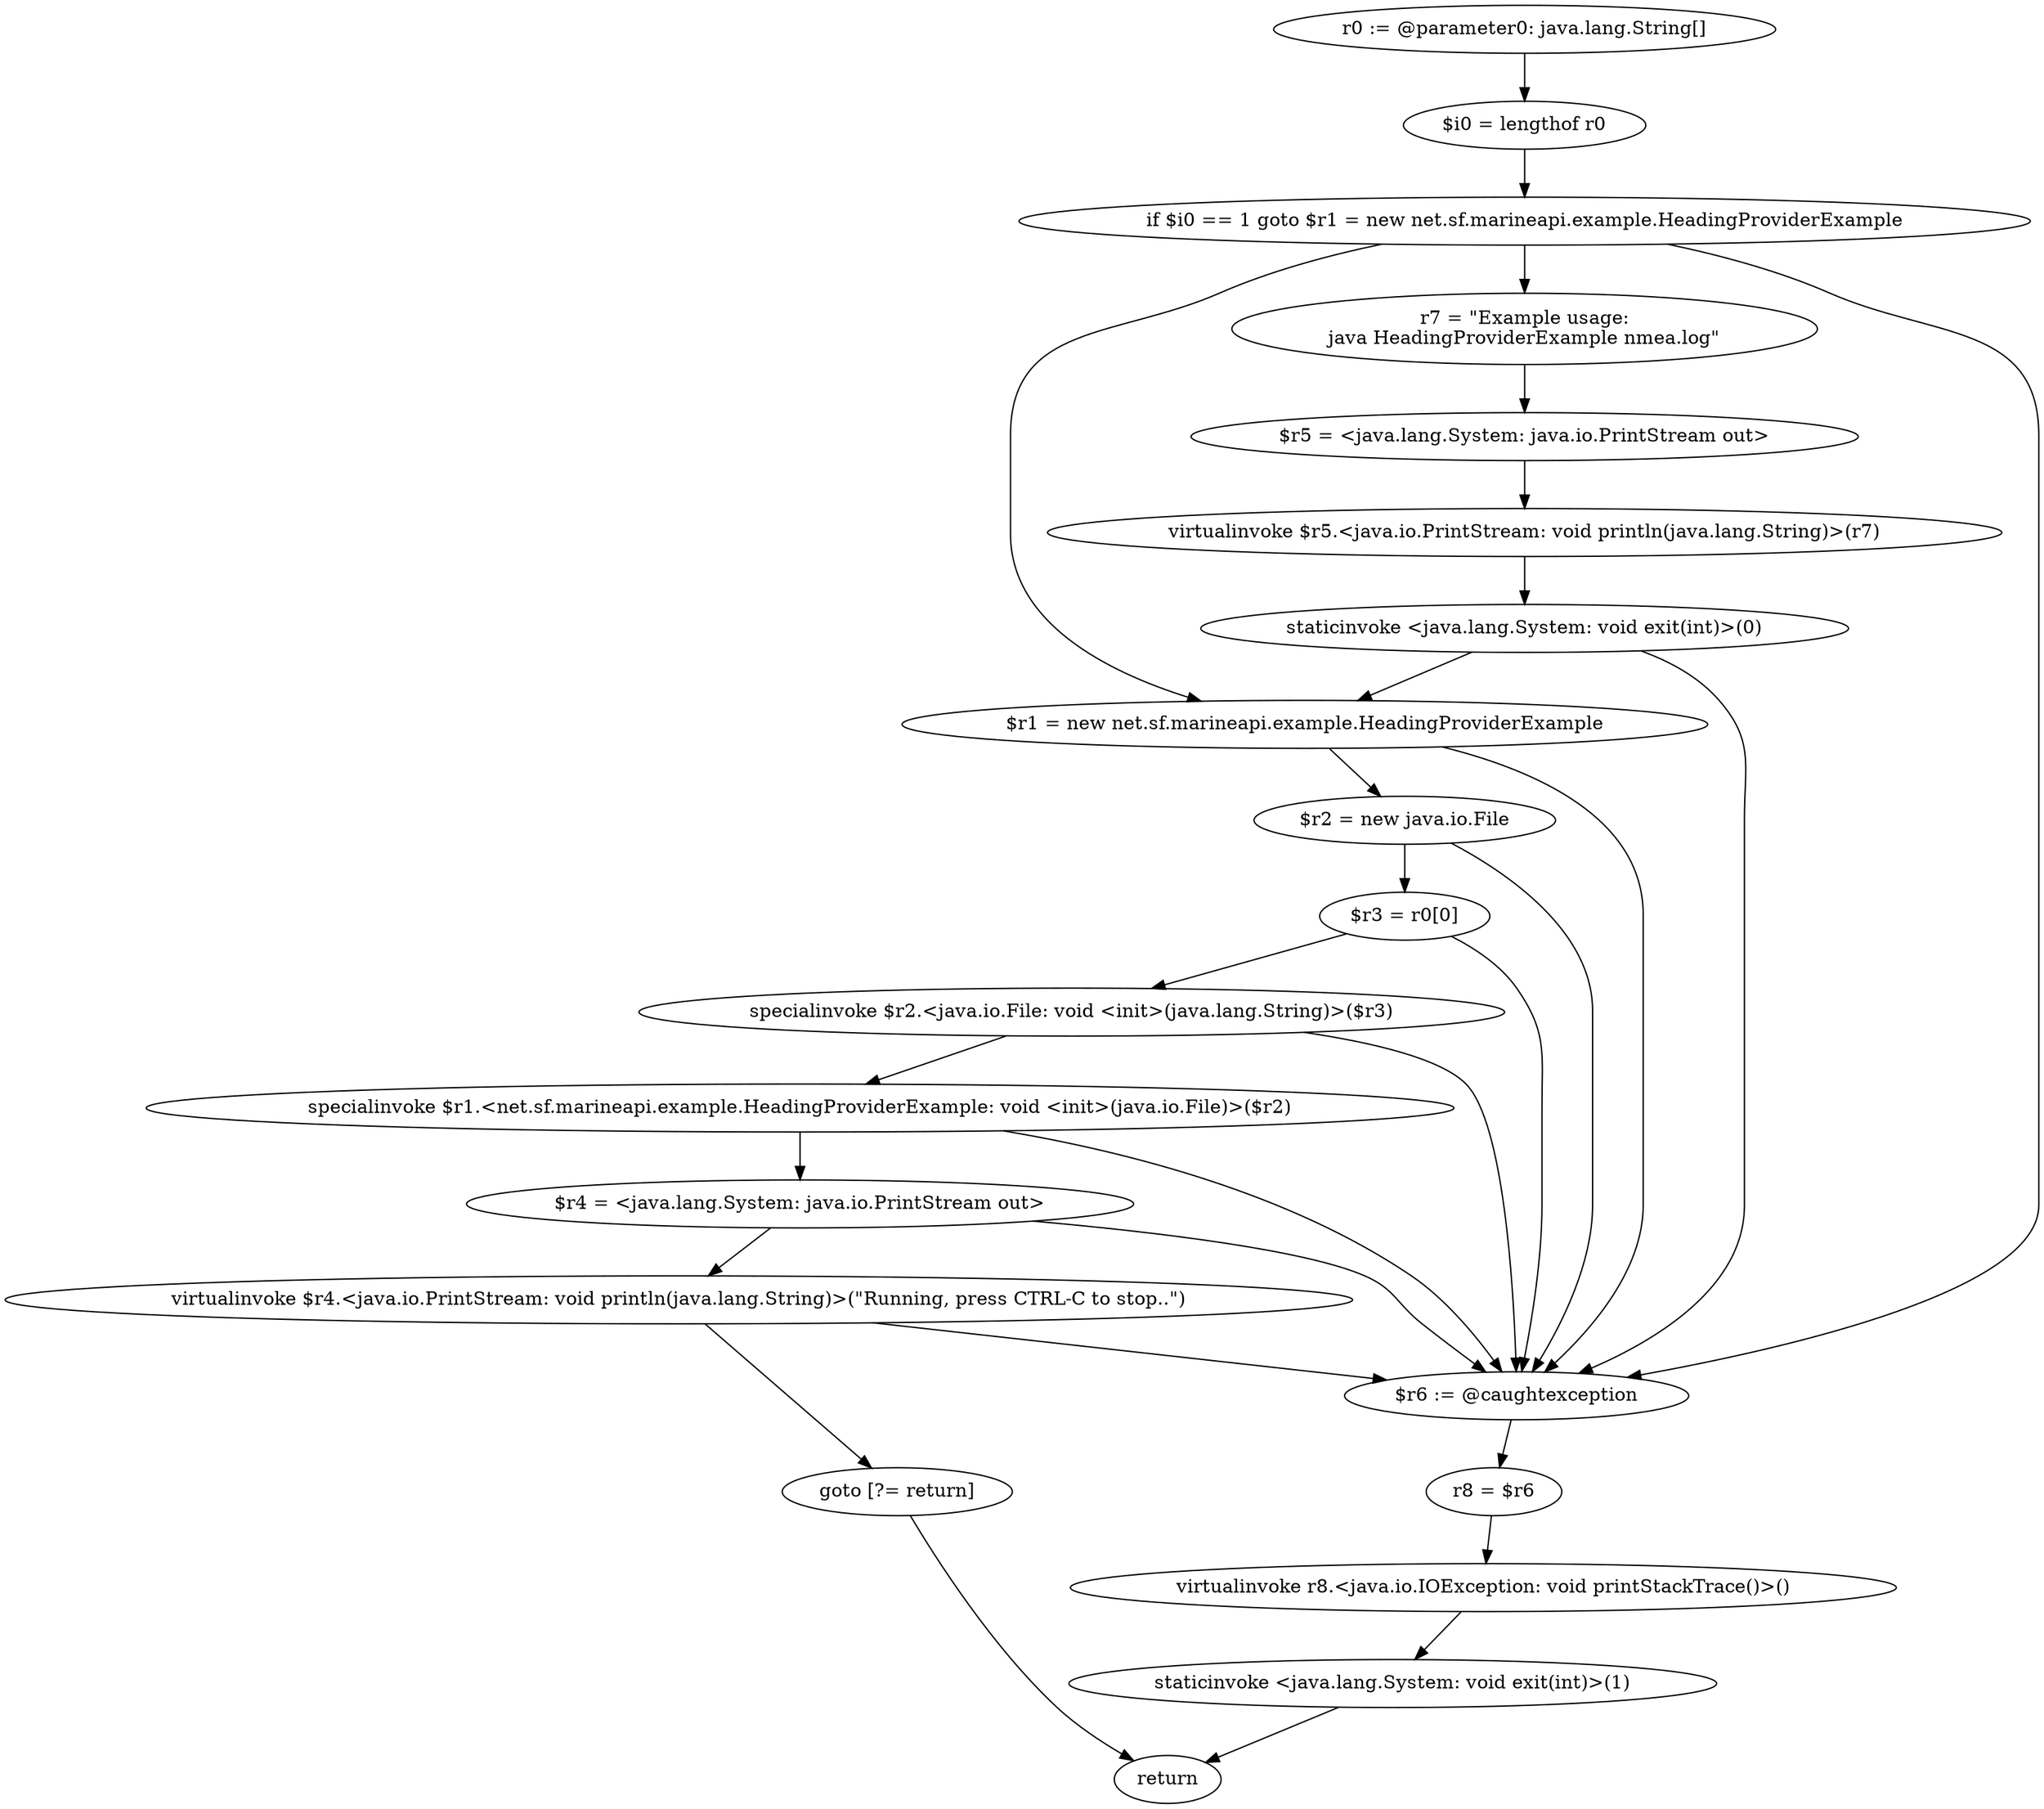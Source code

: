 digraph "unitGraph" {
    "r0 := @parameter0: java.lang.String[]"
    "$i0 = lengthof r0"
    "if $i0 == 1 goto $r1 = new net.sf.marineapi.example.HeadingProviderExample"
    "r7 = \"Example usage:\njava HeadingProviderExample nmea.log\""
    "$r5 = <java.lang.System: java.io.PrintStream out>"
    "virtualinvoke $r5.<java.io.PrintStream: void println(java.lang.String)>(r7)"
    "staticinvoke <java.lang.System: void exit(int)>(0)"
    "$r1 = new net.sf.marineapi.example.HeadingProviderExample"
    "$r2 = new java.io.File"
    "$r3 = r0[0]"
    "specialinvoke $r2.<java.io.File: void <init>(java.lang.String)>($r3)"
    "specialinvoke $r1.<net.sf.marineapi.example.HeadingProviderExample: void <init>(java.io.File)>($r2)"
    "$r4 = <java.lang.System: java.io.PrintStream out>"
    "virtualinvoke $r4.<java.io.PrintStream: void println(java.lang.String)>(\"Running, press CTRL-C to stop..\")"
    "goto [?= return]"
    "$r6 := @caughtexception"
    "r8 = $r6"
    "virtualinvoke r8.<java.io.IOException: void printStackTrace()>()"
    "staticinvoke <java.lang.System: void exit(int)>(1)"
    "return"
    "r0 := @parameter0: java.lang.String[]"->"$i0 = lengthof r0";
    "$i0 = lengthof r0"->"if $i0 == 1 goto $r1 = new net.sf.marineapi.example.HeadingProviderExample";
    "if $i0 == 1 goto $r1 = new net.sf.marineapi.example.HeadingProviderExample"->"r7 = \"Example usage:\njava HeadingProviderExample nmea.log\"";
    "if $i0 == 1 goto $r1 = new net.sf.marineapi.example.HeadingProviderExample"->"$r1 = new net.sf.marineapi.example.HeadingProviderExample";
    "if $i0 == 1 goto $r1 = new net.sf.marineapi.example.HeadingProviderExample"->"$r6 := @caughtexception";
    "r7 = \"Example usage:\njava HeadingProviderExample nmea.log\""->"$r5 = <java.lang.System: java.io.PrintStream out>";
    "$r5 = <java.lang.System: java.io.PrintStream out>"->"virtualinvoke $r5.<java.io.PrintStream: void println(java.lang.String)>(r7)";
    "virtualinvoke $r5.<java.io.PrintStream: void println(java.lang.String)>(r7)"->"staticinvoke <java.lang.System: void exit(int)>(0)";
    "staticinvoke <java.lang.System: void exit(int)>(0)"->"$r1 = new net.sf.marineapi.example.HeadingProviderExample";
    "staticinvoke <java.lang.System: void exit(int)>(0)"->"$r6 := @caughtexception";
    "$r1 = new net.sf.marineapi.example.HeadingProviderExample"->"$r2 = new java.io.File";
    "$r1 = new net.sf.marineapi.example.HeadingProviderExample"->"$r6 := @caughtexception";
    "$r2 = new java.io.File"->"$r3 = r0[0]";
    "$r2 = new java.io.File"->"$r6 := @caughtexception";
    "$r3 = r0[0]"->"specialinvoke $r2.<java.io.File: void <init>(java.lang.String)>($r3)";
    "$r3 = r0[0]"->"$r6 := @caughtexception";
    "specialinvoke $r2.<java.io.File: void <init>(java.lang.String)>($r3)"->"specialinvoke $r1.<net.sf.marineapi.example.HeadingProviderExample: void <init>(java.io.File)>($r2)";
    "specialinvoke $r2.<java.io.File: void <init>(java.lang.String)>($r3)"->"$r6 := @caughtexception";
    "specialinvoke $r1.<net.sf.marineapi.example.HeadingProviderExample: void <init>(java.io.File)>($r2)"->"$r4 = <java.lang.System: java.io.PrintStream out>";
    "specialinvoke $r1.<net.sf.marineapi.example.HeadingProviderExample: void <init>(java.io.File)>($r2)"->"$r6 := @caughtexception";
    "$r4 = <java.lang.System: java.io.PrintStream out>"->"virtualinvoke $r4.<java.io.PrintStream: void println(java.lang.String)>(\"Running, press CTRL-C to stop..\")";
    "$r4 = <java.lang.System: java.io.PrintStream out>"->"$r6 := @caughtexception";
    "virtualinvoke $r4.<java.io.PrintStream: void println(java.lang.String)>(\"Running, press CTRL-C to stop..\")"->"goto [?= return]";
    "virtualinvoke $r4.<java.io.PrintStream: void println(java.lang.String)>(\"Running, press CTRL-C to stop..\")"->"$r6 := @caughtexception";
    "goto [?= return]"->"return";
    "$r6 := @caughtexception"->"r8 = $r6";
    "r8 = $r6"->"virtualinvoke r8.<java.io.IOException: void printStackTrace()>()";
    "virtualinvoke r8.<java.io.IOException: void printStackTrace()>()"->"staticinvoke <java.lang.System: void exit(int)>(1)";
    "staticinvoke <java.lang.System: void exit(int)>(1)"->"return";
}

